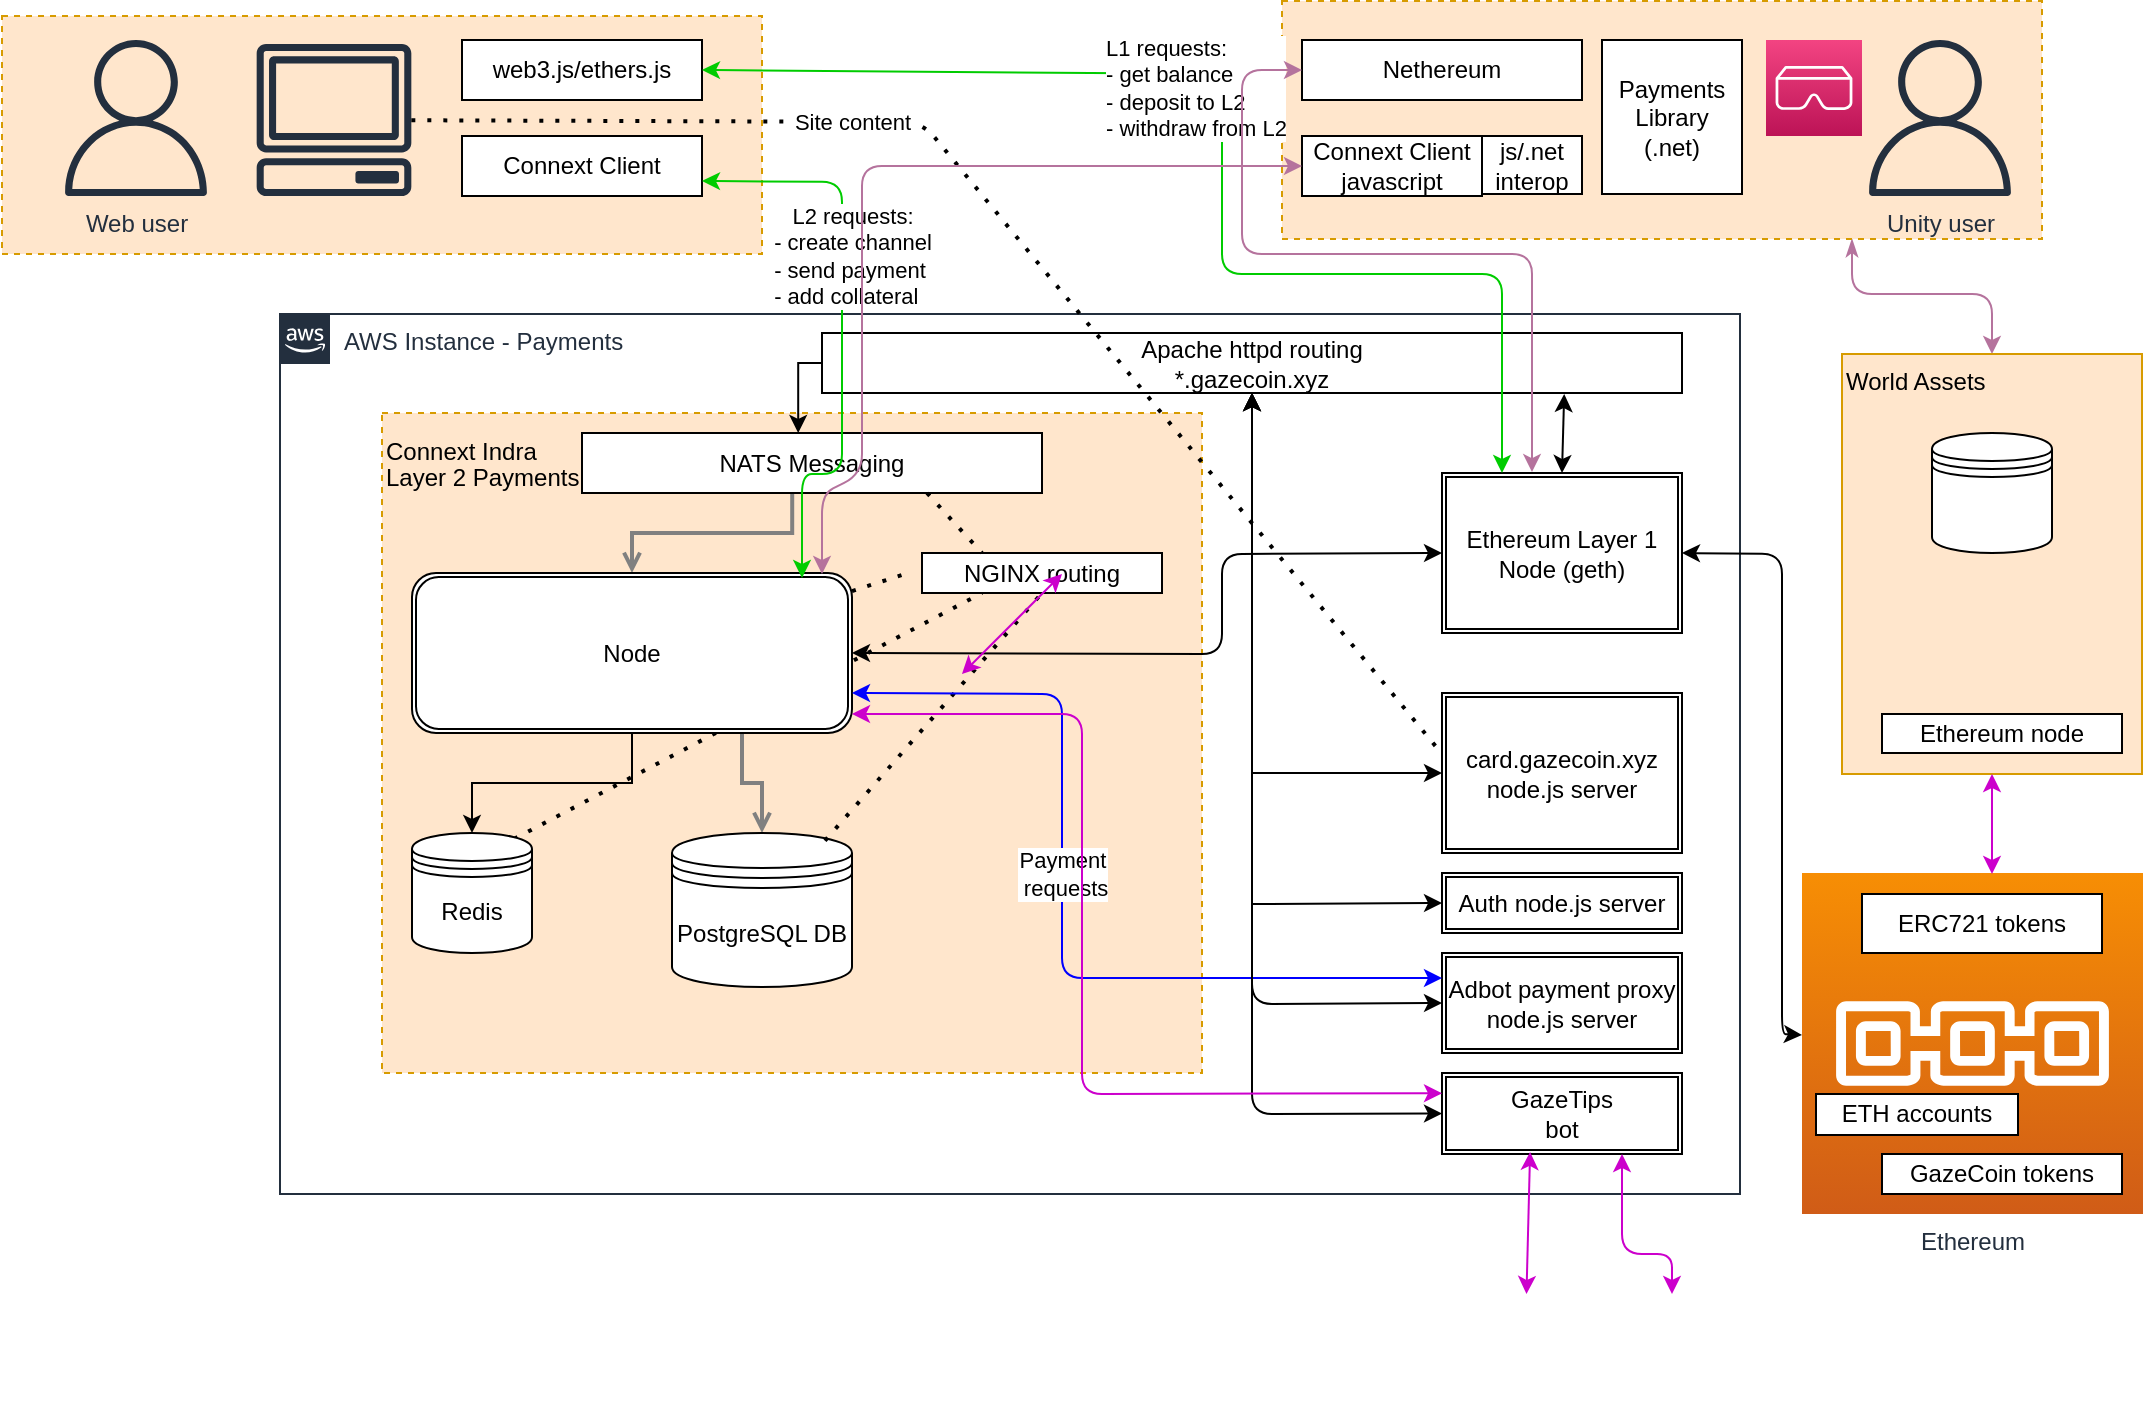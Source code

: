 <mxfile version="13.7.5" type="github">
  <diagram id="Ht1M8jgEwFfnCIfOTk4-" name="Page-1">
    <mxGraphModel dx="1180" dy="2350" grid="1" gridSize="10" guides="1" tooltips="1" connect="1" arrows="1" fold="1" page="1" pageScale="1" pageWidth="1169" pageHeight="827" math="0" shadow="0">
      <root>
        <mxCell id="0" />
        <mxCell id="1" parent="0" />
        <mxCell id="3GUSIG28P1bqkNb9e1wR-77" style="edgeStyle=orthogonalEdgeStyle;rounded=1;jumpStyle=sharp;orthogonalLoop=1;jettySize=auto;html=1;exitX=0.75;exitY=1;exitDx=0;exitDy=0;entryX=0.5;entryY=0;entryDx=0;entryDy=0;endArrow=classic;endFill=1;fontColor=#000000;startArrow=classicThin;startFill=1;strokeColor=#B5739D;" edge="1" parent="1" source="3GUSIG28P1bqkNb9e1wR-50" target="3GUSIG28P1bqkNb9e1wR-70">
          <mxGeometry relative="1" as="geometry">
            <Array as="points">
              <mxPoint x="1005" y="-700" />
              <mxPoint x="1075" y="-700" />
            </Array>
          </mxGeometry>
        </mxCell>
        <mxCell id="3GUSIG28P1bqkNb9e1wR-50" value="" style="rounded=0;whiteSpace=wrap;html=1;fillColor=#ffe6cc;strokeColor=#d79b00;dashed=1;" vertex="1" parent="1">
          <mxGeometry x="720" y="-846.5" width="380" height="119" as="geometry" />
        </mxCell>
        <mxCell id="3GUSIG28P1bqkNb9e1wR-44" value="" style="rounded=0;whiteSpace=wrap;html=1;fillColor=#ffe6cc;strokeColor=#d79b00;dashed=1;" vertex="1" parent="1">
          <mxGeometry x="80" y="-839" width="380" height="119" as="geometry" />
        </mxCell>
        <mxCell id="3GUSIG28P1bqkNb9e1wR-15" value="&lt;p style=&quot;line-height: 10%&quot;&gt;Connext Indra&lt;/p&gt;&lt;p style=&quot;line-height: 10%&quot;&gt;Layer 2 Payments&lt;/p&gt;" style="rounded=0;whiteSpace=wrap;html=1;align=left;horizontal=1;verticalAlign=top;fillColor=#ffe6cc;strokeColor=#d79b00;dashed=1;" vertex="1" parent="1">
          <mxGeometry x="270" y="-640.5" width="410" height="330" as="geometry" />
        </mxCell>
        <mxCell id="3GUSIG28P1bqkNb9e1wR-33" value="" style="endArrow=none;dashed=1;html=1;dashPattern=1 3;strokeWidth=2;fontColor=#000000;entryX=0.25;entryY=1;entryDx=0;entryDy=0;exitX=0.85;exitY=0.05;exitDx=0;exitDy=0;exitPerimeter=0;" edge="1" parent="1" source="3GUSIG28P1bqkNb9e1wR-5" target="3GUSIG28P1bqkNb9e1wR-30">
          <mxGeometry width="50" height="50" relative="1" as="geometry">
            <mxPoint x="562.5" y="-580.5" as="sourcePoint" />
            <mxPoint x="590" y="-550.5" as="targetPoint" />
          </mxGeometry>
        </mxCell>
        <mxCell id="UEzPUAAOIrF-is8g5C7q-175" value="AWS Instance - Payments" style="points=[[0,0],[0.25,0],[0.5,0],[0.75,0],[1,0],[1,0.25],[1,0.5],[1,0.75],[1,1],[0.75,1],[0.5,1],[0.25,1],[0,1],[0,0.75],[0,0.5],[0,0.25]];outlineConnect=0;gradientColor=none;html=1;whiteSpace=wrap;fontSize=12;fontStyle=0;shape=mxgraph.aws4.group;grIcon=mxgraph.aws4.group_aws_cloud_alt;strokeColor=#232F3E;fillColor=none;verticalAlign=top;align=left;spacingLeft=30;fontColor=#232F3E;dashed=0;labelBackgroundColor=#ffffff;" parent="1" vertex="1">
          <mxGeometry x="219" y="-690" width="730" height="440" as="geometry" />
        </mxCell>
        <mxCell id="UEzPUAAOIrF-is8g5C7q-195" style="edgeStyle=orthogonalEdgeStyle;rounded=0;orthogonalLoop=1;jettySize=auto;html=1;startArrow=none;startFill=0;endArrow=open;endFill=0;strokeColor=#808080;strokeWidth=2;exitX=0.75;exitY=1;exitDx=0;exitDy=0;entryX=0.5;entryY=0;entryDx=0;entryDy=0;" parent="1" source="3GUSIG28P1bqkNb9e1wR-1" target="3GUSIG28P1bqkNb9e1wR-3" edge="1">
          <mxGeometry relative="1" as="geometry">
            <mxPoint x="324" y="-610.9" as="sourcePoint" />
            <mxPoint x="570" y="-613" as="targetPoint" />
          </mxGeometry>
        </mxCell>
        <mxCell id="UEzPUAAOIrF-is8g5C7q-198" style="edgeStyle=orthogonalEdgeStyle;rounded=0;orthogonalLoop=1;jettySize=auto;html=1;startArrow=none;startFill=0;endArrow=open;endFill=0;strokeColor=#808080;strokeWidth=2;exitX=0.457;exitY=0.967;exitDx=0;exitDy=0;entryX=0.5;entryY=0;entryDx=0;entryDy=0;exitPerimeter=0;" parent="1" source="3GUSIG28P1bqkNb9e1wR-4" target="3GUSIG28P1bqkNb9e1wR-1" edge="1">
          <mxGeometry relative="1" as="geometry">
            <Array as="points" />
            <mxPoint x="570" y="-590" as="sourcePoint" />
            <mxPoint x="355" y="-400.5" as="targetPoint" />
          </mxGeometry>
        </mxCell>
        <mxCell id="3GUSIG28P1bqkNb9e1wR-8" style="edgeStyle=orthogonalEdgeStyle;rounded=0;orthogonalLoop=1;jettySize=auto;html=1;exitX=0.5;exitY=1;exitDx=0;exitDy=0;" edge="1" parent="1" source="3GUSIG28P1bqkNb9e1wR-1" target="3GUSIG28P1bqkNb9e1wR-5">
          <mxGeometry relative="1" as="geometry" />
        </mxCell>
        <mxCell id="3GUSIG28P1bqkNb9e1wR-1" value="Node" style="shape=ext;double=1;rounded=1;whiteSpace=wrap;html=1;" vertex="1" parent="1">
          <mxGeometry x="285" y="-560.5" width="220" height="80" as="geometry" />
        </mxCell>
        <mxCell id="3GUSIG28P1bqkNb9e1wR-3" value="PostgreSQL DB" style="shape=datastore;whiteSpace=wrap;html=1;" vertex="1" parent="1">
          <mxGeometry x="415" y="-430.5" width="90" height="77" as="geometry" />
        </mxCell>
        <mxCell id="3GUSIG28P1bqkNb9e1wR-4" value="NATS Messaging" style="rounded=0;whiteSpace=wrap;html=1;" vertex="1" parent="1">
          <mxGeometry x="370" y="-630.5" width="230" height="30" as="geometry" />
        </mxCell>
        <mxCell id="3GUSIG28P1bqkNb9e1wR-5" value="Redis" style="shape=datastore;whiteSpace=wrap;html=1;" vertex="1" parent="1">
          <mxGeometry x="285" y="-430.5" width="60" height="60" as="geometry" />
        </mxCell>
        <mxCell id="3GUSIG28P1bqkNb9e1wR-14" style="edgeStyle=orthogonalEdgeStyle;rounded=0;orthogonalLoop=1;jettySize=auto;html=1;exitX=0;exitY=0.5;exitDx=0;exitDy=0;entryX=0.47;entryY=0;entryDx=0;entryDy=0;entryPerimeter=0;endArrow=classic;endFill=1;" edge="1" parent="1" source="3GUSIG28P1bqkNb9e1wR-11" target="3GUSIG28P1bqkNb9e1wR-4">
          <mxGeometry relative="1" as="geometry" />
        </mxCell>
        <mxCell id="3GUSIG28P1bqkNb9e1wR-11" value="Apache httpd routing&lt;br&gt;*.gazecoin.xyz" style="rounded=0;whiteSpace=wrap;html=1;" vertex="1" parent="1">
          <mxGeometry x="490" y="-680.5" width="430" height="30" as="geometry" />
        </mxCell>
        <mxCell id="3GUSIG28P1bqkNb9e1wR-16" value="Ethereum Layer 1 Node (geth)" style="shape=ext;double=1;rounded=0;whiteSpace=wrap;html=1;" vertex="1" parent="1">
          <mxGeometry x="800" y="-610.5" width="120" height="80" as="geometry" />
        </mxCell>
        <mxCell id="3GUSIG28P1bqkNb9e1wR-18" value="Ethereum" style="outlineConnect=0;fontColor=#232F3E;gradientColor=#F78E04;gradientDirection=north;fillColor=#D05C17;strokeColor=#ffffff;dashed=0;verticalLabelPosition=bottom;verticalAlign=top;align=center;html=1;fontSize=12;fontStyle=0;aspect=fixed;shape=mxgraph.aws4.resourceIcon;resIcon=mxgraph.aws4.blockchain;" vertex="1" parent="1">
          <mxGeometry x="980" y="-410.5" width="170.5" height="170.5" as="geometry" />
        </mxCell>
        <mxCell id="3GUSIG28P1bqkNb9e1wR-19" value="" style="endArrow=classic;startArrow=classic;html=1;fontColor=#000000;exitX=1;exitY=0.5;exitDx=0;exitDy=0;" edge="1" parent="1" source="3GUSIG28P1bqkNb9e1wR-16" target="3GUSIG28P1bqkNb9e1wR-18">
          <mxGeometry width="50" height="50" relative="1" as="geometry">
            <mxPoint x="560" y="-480.5" as="sourcePoint" />
            <mxPoint x="610" y="-530.5" as="targetPoint" />
            <Array as="points">
              <mxPoint x="970" y="-570" />
              <mxPoint x="970" y="-330" />
            </Array>
          </mxGeometry>
        </mxCell>
        <mxCell id="3GUSIG28P1bqkNb9e1wR-20" value="card.gazecoin.xyz node.js server" style="shape=ext;double=1;rounded=0;whiteSpace=wrap;html=1;fontColor=#000000;" vertex="1" parent="1">
          <mxGeometry x="800" y="-500.5" width="120" height="80" as="geometry" />
        </mxCell>
        <mxCell id="3GUSIG28P1bqkNb9e1wR-21" value="" style="endArrow=classic;startArrow=classic;html=1;fontColor=#000000;entryX=0.5;entryY=1;entryDx=0;entryDy=0;exitX=0;exitY=0.5;exitDx=0;exitDy=0;edgeStyle=orthogonalEdgeStyle;rounded=0;" edge="1" parent="1" source="3GUSIG28P1bqkNb9e1wR-20" target="3GUSIG28P1bqkNb9e1wR-11">
          <mxGeometry width="50" height="50" relative="1" as="geometry">
            <mxPoint x="560" y="-480.5" as="sourcePoint" />
            <mxPoint x="610" y="-530.5" as="targetPoint" />
          </mxGeometry>
        </mxCell>
        <mxCell id="3GUSIG28P1bqkNb9e1wR-24" value="" style="endArrow=classic;startArrow=classic;html=1;fontColor=#000000;entryX=0.863;entryY=1.017;entryDx=0;entryDy=0;entryPerimeter=0;exitX=0.5;exitY=0;exitDx=0;exitDy=0;" edge="1" parent="1" source="3GUSIG28P1bqkNb9e1wR-16" target="3GUSIG28P1bqkNb9e1wR-11">
          <mxGeometry width="50" height="50" relative="1" as="geometry">
            <mxPoint x="560" y="-480.5" as="sourcePoint" />
            <mxPoint x="610" y="-530.5" as="targetPoint" />
          </mxGeometry>
        </mxCell>
        <mxCell id="3GUSIG28P1bqkNb9e1wR-25" value="Auth node.js server" style="shape=ext;double=1;rounded=0;whiteSpace=wrap;html=1;fontColor=#000000;" vertex="1" parent="1">
          <mxGeometry x="800" y="-410.5" width="120" height="30" as="geometry" />
        </mxCell>
        <mxCell id="3GUSIG28P1bqkNb9e1wR-26" value="Adbot payment proxy&lt;br&gt;node.js server" style="shape=ext;double=1;rounded=0;whiteSpace=wrap;html=1;fontColor=#000000;" vertex="1" parent="1">
          <mxGeometry x="800" y="-370.5" width="120" height="50" as="geometry" />
        </mxCell>
        <mxCell id="3GUSIG28P1bqkNb9e1wR-27" value="" style="endArrow=classic;startArrow=classic;html=1;fontColor=#000000;exitX=0;exitY=0.5;exitDx=0;exitDy=0;rounded=0;entryX=0.5;entryY=1;entryDx=0;entryDy=0;" edge="1" parent="1" source="3GUSIG28P1bqkNb9e1wR-25" target="3GUSIG28P1bqkNb9e1wR-11">
          <mxGeometry width="50" height="50" relative="1" as="geometry">
            <mxPoint x="560" y="-500.5" as="sourcePoint" />
            <mxPoint x="780" y="-650.5" as="targetPoint" />
            <Array as="points">
              <mxPoint x="705" y="-395" />
            </Array>
          </mxGeometry>
        </mxCell>
        <mxCell id="3GUSIG28P1bqkNb9e1wR-29" value="" style="endArrow=classic;startArrow=classic;html=1;fontColor=#000000;exitX=0;exitY=0.5;exitDx=0;exitDy=0;entryX=0.5;entryY=1;entryDx=0;entryDy=0;" edge="1" parent="1" source="3GUSIG28P1bqkNb9e1wR-26" target="3GUSIG28P1bqkNb9e1wR-11">
          <mxGeometry width="50" height="50" relative="1" as="geometry">
            <mxPoint x="560" y="-500.5" as="sourcePoint" />
            <mxPoint x="780" y="-650.5" as="targetPoint" />
            <Array as="points">
              <mxPoint x="705" y="-345" />
            </Array>
          </mxGeometry>
        </mxCell>
        <mxCell id="3GUSIG28P1bqkNb9e1wR-30" value="NGINX routing" style="rounded=0;whiteSpace=wrap;html=1;" vertex="1" parent="1">
          <mxGeometry x="540" y="-570.5" width="120" height="20" as="geometry" />
        </mxCell>
        <mxCell id="3GUSIG28P1bqkNb9e1wR-31" value="" style="endArrow=none;dashed=1;html=1;dashPattern=1 3;strokeWidth=2;fontColor=#000000;entryX=0.25;entryY=0;entryDx=0;entryDy=0;exitX=0.75;exitY=1;exitDx=0;exitDy=0;" edge="1" parent="1" source="3GUSIG28P1bqkNb9e1wR-4" target="3GUSIG28P1bqkNb9e1wR-30">
          <mxGeometry width="50" height="50" relative="1" as="geometry">
            <mxPoint x="560" y="-500.5" as="sourcePoint" />
            <mxPoint x="610" y="-550.5" as="targetPoint" />
          </mxGeometry>
        </mxCell>
        <mxCell id="3GUSIG28P1bqkNb9e1wR-32" value="" style="endArrow=none;dashed=1;html=1;dashPattern=1 3;strokeWidth=2;fontColor=#000000;entryX=-0.058;entryY=0.5;entryDx=0;entryDy=0;exitX=1;exitY=0.113;exitDx=0;exitDy=0;entryPerimeter=0;exitPerimeter=0;" edge="1" parent="1" source="3GUSIG28P1bqkNb9e1wR-1" target="3GUSIG28P1bqkNb9e1wR-30">
          <mxGeometry width="50" height="50" relative="1" as="geometry">
            <mxPoint x="552.5" y="-590.5" as="sourcePoint" />
            <mxPoint x="580" y="-560.5" as="targetPoint" />
          </mxGeometry>
        </mxCell>
        <mxCell id="3GUSIG28P1bqkNb9e1wR-34" value="" style="endArrow=none;dashed=1;html=1;dashPattern=1 3;strokeWidth=2;fontColor=#000000;entryX=0.5;entryY=1;entryDx=0;entryDy=0;exitX=0.85;exitY=0.05;exitDx=0;exitDy=0;exitPerimeter=0;" edge="1" parent="1" source="3GUSIG28P1bqkNb9e1wR-3" target="3GUSIG28P1bqkNb9e1wR-30">
          <mxGeometry width="50" height="50" relative="1" as="geometry">
            <mxPoint x="572.5" y="-570.5" as="sourcePoint" />
            <mxPoint x="600" y="-540.5" as="targetPoint" />
          </mxGeometry>
        </mxCell>
        <mxCell id="3GUSIG28P1bqkNb9e1wR-35" value="" style="endArrow=classic;startArrow=classic;html=1;fontColor=#000000;exitX=1;exitY=0.5;exitDx=0;exitDy=0;entryX=0;entryY=0.5;entryDx=0;entryDy=0;" edge="1" parent="1" source="3GUSIG28P1bqkNb9e1wR-1" target="3GUSIG28P1bqkNb9e1wR-16">
          <mxGeometry width="50" height="50" relative="1" as="geometry">
            <mxPoint x="560" y="-500.5" as="sourcePoint" />
            <mxPoint x="610" y="-550.5" as="targetPoint" />
            <Array as="points">
              <mxPoint x="690" y="-520" />
              <mxPoint x="690" y="-570" />
            </Array>
          </mxGeometry>
        </mxCell>
        <mxCell id="3GUSIG28P1bqkNb9e1wR-38" value="" style="outlineConnect=0;fontColor=#232F3E;gradientColor=none;fillColor=#232F3E;strokeColor=none;dashed=0;verticalLabelPosition=bottom;verticalAlign=top;align=center;html=1;fontSize=12;fontStyle=0;aspect=fixed;pointerEvents=1;shape=mxgraph.aws4.client;" vertex="1" parent="1">
          <mxGeometry x="207" y="-825" width="78" height="76" as="geometry" />
        </mxCell>
        <mxCell id="3GUSIG28P1bqkNb9e1wR-39" value="Unity user" style="outlineConnect=0;fontColor=#232F3E;gradientColor=none;fillColor=#232F3E;strokeColor=none;dashed=0;verticalLabelPosition=bottom;verticalAlign=top;align=center;html=1;fontSize=12;fontStyle=0;aspect=fixed;pointerEvents=1;shape=mxgraph.aws4.user;" vertex="1" parent="1">
          <mxGeometry x="1010" y="-827" width="78" height="78" as="geometry" />
        </mxCell>
        <mxCell id="3GUSIG28P1bqkNb9e1wR-40" value="Web user" style="outlineConnect=0;fontColor=#232F3E;gradientColor=none;fillColor=#232F3E;strokeColor=none;dashed=0;verticalLabelPosition=bottom;verticalAlign=top;align=center;html=1;fontSize=12;fontStyle=0;aspect=fixed;pointerEvents=1;shape=mxgraph.aws4.user;" vertex="1" parent="1">
          <mxGeometry x="108" y="-827" width="78" height="78" as="geometry" />
        </mxCell>
        <mxCell id="3GUSIG28P1bqkNb9e1wR-41" value="" style="endArrow=none;dashed=1;html=1;dashPattern=1 3;strokeWidth=2;fontColor=#000000;entryX=0;entryY=0.381;entryDx=0;entryDy=0;entryPerimeter=0;" edge="1" parent="1" source="3GUSIG28P1bqkNb9e1wR-38" target="3GUSIG28P1bqkNb9e1wR-20">
          <mxGeometry width="50" height="50" relative="1" as="geometry">
            <mxPoint x="560" y="-700" as="sourcePoint" />
            <mxPoint x="610" y="-750" as="targetPoint" />
            <Array as="points">
              <mxPoint x="540" y="-786" />
            </Array>
          </mxGeometry>
        </mxCell>
        <mxCell id="3GUSIG28P1bqkNb9e1wR-42" value="Site content" style="edgeLabel;html=1;align=center;verticalAlign=middle;resizable=0;points=[];fontColor=#000000;" vertex="1" connectable="0" parent="3GUSIG28P1bqkNb9e1wR-41">
          <mxGeometry x="0.437" relative="1" as="geometry">
            <mxPoint x="-175.94" y="-172.28" as="offset" />
          </mxGeometry>
        </mxCell>
        <mxCell id="3GUSIG28P1bqkNb9e1wR-43" value="Connext Client" style="rounded=0;whiteSpace=wrap;html=1;fontColor=#000000;" vertex="1" parent="1">
          <mxGeometry x="310" y="-779" width="120" height="30" as="geometry" />
        </mxCell>
        <mxCell id="3GUSIG28P1bqkNb9e1wR-45" value="" style="endArrow=classic;startArrow=classic;html=1;fontColor=#000000;exitX=1;exitY=0.75;exitDx=0;exitDy=0;fillColor=#e1d5e7;strokeColor=#00CC00;" edge="1" parent="1" source="3GUSIG28P1bqkNb9e1wR-43">
          <mxGeometry width="50" height="50" relative="1" as="geometry">
            <mxPoint x="560" y="-490" as="sourcePoint" />
            <mxPoint x="480" y="-558" as="targetPoint" />
            <Array as="points">
              <mxPoint x="500" y="-756" />
              <mxPoint x="500" y="-610" />
              <mxPoint x="480" y="-610" />
              <mxPoint x="480" y="-580" />
              <mxPoint x="480" y="-558" />
            </Array>
          </mxGeometry>
        </mxCell>
        <mxCell id="3GUSIG28P1bqkNb9e1wR-46" value="L2 requests:&lt;br&gt;- create channel&lt;br&gt;&lt;div style=&quot;text-align: left&quot;&gt;- send payment&lt;/div&gt;&lt;div style=&quot;text-align: left&quot;&gt;- add collateral&lt;/div&gt;" style="edgeLabel;html=1;align=center;verticalAlign=middle;resizable=0;points=[];fontColor=#000000;" vertex="1" connectable="0" parent="3GUSIG28P1bqkNb9e1wR-45">
          <mxGeometry x="-0.109" y="1" relative="1" as="geometry">
            <mxPoint x="4" y="-22" as="offset" />
          </mxGeometry>
        </mxCell>
        <mxCell id="3GUSIG28P1bqkNb9e1wR-47" value="web3.js/ethers.js" style="rounded=0;whiteSpace=wrap;html=1;fontColor=#000000;" vertex="1" parent="1">
          <mxGeometry x="310" y="-827" width="120" height="30" as="geometry" />
        </mxCell>
        <mxCell id="3GUSIG28P1bqkNb9e1wR-48" value="" style="endArrow=classic;startArrow=classic;html=1;fontColor=#000000;exitX=1;exitY=0.5;exitDx=0;exitDy=0;fillColor=#e1d5e7;strokeColor=#00CC00;entryX=0.25;entryY=0;entryDx=0;entryDy=0;" edge="1" parent="1" source="3GUSIG28P1bqkNb9e1wR-47" target="3GUSIG28P1bqkNb9e1wR-16">
          <mxGeometry width="50" height="50" relative="1" as="geometry">
            <mxPoint x="440" y="-746.5" as="sourcePoint" />
            <mxPoint x="860" y="-810" as="targetPoint" />
            <Array as="points">
              <mxPoint x="690" y="-810" />
              <mxPoint x="690" y="-710" />
              <mxPoint x="830" y="-710" />
            </Array>
          </mxGeometry>
        </mxCell>
        <mxCell id="3GUSIG28P1bqkNb9e1wR-49" value="L1 requests:&lt;br&gt;&lt;div&gt;- get balance&lt;/div&gt;&lt;div&gt;- deposit to L2&lt;/div&gt;&lt;div&gt;- withdraw from L2&lt;/div&gt;" style="edgeLabel;html=1;align=left;verticalAlign=middle;resizable=0;points=[];fontColor=#000000;" vertex="1" connectable="0" parent="3GUSIG28P1bqkNb9e1wR-48">
          <mxGeometry x="-0.109" y="1" relative="1" as="geometry">
            <mxPoint x="-61" y="0.01" as="offset" />
          </mxGeometry>
        </mxCell>
        <mxCell id="3GUSIG28P1bqkNb9e1wR-51" value="" style="outlineConnect=0;fontColor=#232F3E;gradientColor=#F34482;gradientDirection=north;fillColor=#BC1356;strokeColor=#ffffff;dashed=0;verticalLabelPosition=bottom;verticalAlign=top;align=center;html=1;fontSize=12;fontStyle=0;aspect=fixed;shape=mxgraph.aws4.resourceIcon;resIcon=mxgraph.aws4.ar_vr;" vertex="1" parent="1">
          <mxGeometry x="962" y="-827" width="48" height="48" as="geometry" />
        </mxCell>
        <mxCell id="3GUSIG28P1bqkNb9e1wR-52" value="Connext Client javascript" style="rounded=0;whiteSpace=wrap;html=1;fontColor=#000000;" vertex="1" parent="1">
          <mxGeometry x="730" y="-779" width="90" height="30" as="geometry" />
        </mxCell>
        <mxCell id="3GUSIG28P1bqkNb9e1wR-53" value="Nethereum" style="rounded=0;whiteSpace=wrap;html=1;fontColor=#000000;" vertex="1" parent="1">
          <mxGeometry x="730" y="-827" width="140" height="30" as="geometry" />
        </mxCell>
        <mxCell id="3GUSIG28P1bqkNb9e1wR-56" value="" style="endArrow=classic;startArrow=classic;html=1;fontColor=#000000;exitX=0;exitY=0.5;exitDx=0;exitDy=0;fillColor=#e1d5e7;entryX=0.375;entryY=-0.006;entryDx=0;entryDy=0;entryPerimeter=0;strokeColor=#B5739D;" edge="1" source="3GUSIG28P1bqkNb9e1wR-53" parent="1" target="3GUSIG28P1bqkNb9e1wR-16">
          <mxGeometry width="50" height="50" relative="1" as="geometry">
            <mxPoint x="698" y="-789" as="sourcePoint" />
            <mxPoint x="1088" y="-653" as="targetPoint" />
            <Array as="points">
              <mxPoint x="700" y="-812" />
              <mxPoint x="700" y="-720" />
              <mxPoint x="845" y="-720" />
            </Array>
          </mxGeometry>
        </mxCell>
        <mxCell id="3GUSIG28P1bqkNb9e1wR-54" value="" style="endArrow=classic;startArrow=classic;html=1;fontColor=#000000;exitX=0;exitY=0.5;exitDx=0;exitDy=0;fillColor=#e1d5e7;strokeColor=#B5739D;" edge="1" source="3GUSIG28P1bqkNb9e1wR-52" parent="1">
          <mxGeometry width="50" height="50" relative="1" as="geometry">
            <mxPoint x="818" y="-532.5" as="sourcePoint" />
            <mxPoint x="490" y="-560" as="targetPoint" />
            <Array as="points">
              <mxPoint x="510" y="-764" />
              <mxPoint x="510" y="-610" />
              <mxPoint x="490" y="-600" />
              <mxPoint x="490" y="-560" />
            </Array>
          </mxGeometry>
        </mxCell>
        <mxCell id="3GUSIG28P1bqkNb9e1wR-58" value="js/.net interop" style="rounded=0;whiteSpace=wrap;html=1;fontColor=#000000;" vertex="1" parent="1">
          <mxGeometry x="820" y="-779" width="50" height="29" as="geometry" />
        </mxCell>
        <mxCell id="3GUSIG28P1bqkNb9e1wR-59" value="Payments&lt;br&gt;Library (.net)" style="rounded=0;whiteSpace=wrap;html=1;fontColor=#000000;" vertex="1" parent="1">
          <mxGeometry x="880" y="-827" width="70" height="77" as="geometry" />
        </mxCell>
        <mxCell id="3GUSIG28P1bqkNb9e1wR-60" value="" style="endArrow=classic;startArrow=classic;html=1;fontColor=#000000;entryX=0;entryY=0.25;entryDx=0;entryDy=0;exitX=1;exitY=0.75;exitDx=0;exitDy=0;strokeColor=#0000FF;" edge="1" parent="1" source="3GUSIG28P1bqkNb9e1wR-1" target="3GUSIG28P1bqkNb9e1wR-26">
          <mxGeometry width="50" height="50" relative="1" as="geometry">
            <mxPoint x="560" y="-530" as="sourcePoint" />
            <mxPoint x="610" y="-580" as="targetPoint" />
            <Array as="points">
              <mxPoint x="610" y="-500" />
              <mxPoint x="610" y="-358" />
            </Array>
          </mxGeometry>
        </mxCell>
        <mxCell id="3GUSIG28P1bqkNb9e1wR-61" value="Payment&lt;br&gt;&amp;nbsp;requests" style="edgeLabel;html=1;align=center;verticalAlign=middle;resizable=0;points=[];fontColor=#000000;" vertex="1" connectable="0" parent="3GUSIG28P1bqkNb9e1wR-60">
          <mxGeometry x="0.03" relative="1" as="geometry">
            <mxPoint y="-30.5" as="offset" />
          </mxGeometry>
        </mxCell>
        <mxCell id="3GUSIG28P1bqkNb9e1wR-62" value="GazeTips&lt;br&gt;bot" style="shape=ext;double=1;rounded=0;whiteSpace=wrap;html=1;fontColor=#000000;" vertex="1" parent="1">
          <mxGeometry x="800" y="-310.5" width="120" height="40.5" as="geometry" />
        </mxCell>
        <mxCell id="3GUSIG28P1bqkNb9e1wR-63" value="" style="endArrow=classic;startArrow=classic;html=1;fontColor=#000000;entryX=0.5;entryY=1;entryDx=0;entryDy=0;exitX=0;exitY=0.5;exitDx=0;exitDy=0;" edge="1" parent="1" source="3GUSIG28P1bqkNb9e1wR-62" target="3GUSIG28P1bqkNb9e1wR-11">
          <mxGeometry width="50" height="50" relative="1" as="geometry">
            <mxPoint x="560" y="-540" as="sourcePoint" />
            <mxPoint x="610" y="-590" as="targetPoint" />
            <Array as="points">
              <mxPoint x="705" y="-290" />
            </Array>
          </mxGeometry>
        </mxCell>
        <mxCell id="3GUSIG28P1bqkNb9e1wR-64" value="" style="endArrow=classic;startArrow=classic;html=1;fontColor=#000000;entryX=0;entryY=0.25;entryDx=0;entryDy=0;strokeColor=#CC00CC;" edge="1" parent="1" target="3GUSIG28P1bqkNb9e1wR-62">
          <mxGeometry width="50" height="50" relative="1" as="geometry">
            <mxPoint x="505" y="-490" as="sourcePoint" />
            <mxPoint x="810" y="-348" as="targetPoint" />
            <Array as="points">
              <mxPoint x="620" y="-490" />
              <mxPoint x="620" y="-300" />
            </Array>
          </mxGeometry>
        </mxCell>
        <mxCell id="3GUSIG28P1bqkNb9e1wR-66" value="" style="shape=image;html=1;verticalAlign=top;verticalLabelPosition=bottom;labelBackgroundColor=#ffffff;imageAspect=0;aspect=fixed;image=https://cdn0.iconfinder.com/data/icons/social-flat-rounded-rects/512/telegram-128.png;fontColor=#000000;" vertex="1" parent="1">
          <mxGeometry x="890" y="-200" width="50" height="50" as="geometry" />
        </mxCell>
        <mxCell id="3GUSIG28P1bqkNb9e1wR-67" value="" style="shape=image;html=1;verticalAlign=top;verticalLabelPosition=bottom;labelBackgroundColor=#ffffff;imageAspect=0;aspect=fixed;image=https://cdn0.iconfinder.com/data/icons/free-social-media-set/24/discord-128.png;fontColor=#000000;" vertex="1" parent="1">
          <mxGeometry x="812" y="-200" width="59" height="59" as="geometry" />
        </mxCell>
        <mxCell id="3GUSIG28P1bqkNb9e1wR-68" value="" style="endArrow=classic;startArrow=classic;html=1;strokeColor=#CC00CC;fontColor=#000000;exitX=0.367;exitY=0.975;exitDx=0;exitDy=0;exitPerimeter=0;" edge="1" parent="1" source="3GUSIG28P1bqkNb9e1wR-62" target="3GUSIG28P1bqkNb9e1wR-67">
          <mxGeometry width="50" height="50" relative="1" as="geometry">
            <mxPoint x="560" y="-440" as="sourcePoint" />
            <mxPoint x="610" y="-490" as="targetPoint" />
          </mxGeometry>
        </mxCell>
        <mxCell id="3GUSIG28P1bqkNb9e1wR-69" value="" style="endArrow=classic;startArrow=classic;html=1;strokeColor=#CC00CC;fontColor=#000000;exitX=0.75;exitY=1;exitDx=0;exitDy=0;entryX=0.5;entryY=0;entryDx=0;entryDy=0;" edge="1" parent="1" source="3GUSIG28P1bqkNb9e1wR-62" target="3GUSIG28P1bqkNb9e1wR-66">
          <mxGeometry width="50" height="50" relative="1" as="geometry">
            <mxPoint x="854.04" y="-261.012" as="sourcePoint" />
            <mxPoint x="852.245" y="-190" as="targetPoint" />
            <Array as="points">
              <mxPoint x="890" y="-220" />
              <mxPoint x="915" y="-220" />
            </Array>
          </mxGeometry>
        </mxCell>
        <mxCell id="3GUSIG28P1bqkNb9e1wR-70" value="World Assets" style="rounded=0;whiteSpace=wrap;html=1;fillColor=#ffe6cc;strokeColor=#d79b00;align=left;horizontal=1;verticalAlign=top;" vertex="1" parent="1">
          <mxGeometry x="1000" y="-670" width="150" height="210" as="geometry" />
        </mxCell>
        <mxCell id="3GUSIG28P1bqkNb9e1wR-71" value="" style="shape=datastore;whiteSpace=wrap;html=1;fontColor=#000000;" vertex="1" parent="1">
          <mxGeometry x="1045" y="-630.5" width="60" height="60" as="geometry" />
        </mxCell>
        <mxCell id="3GUSIG28P1bqkNb9e1wR-72" value="ERC721 tokens" style="rounded=0;whiteSpace=wrap;html=1;fontColor=#000000;" vertex="1" parent="1">
          <mxGeometry x="1010" y="-400" width="120" height="29.5" as="geometry" />
        </mxCell>
        <mxCell id="3GUSIG28P1bqkNb9e1wR-73" value="GazeCoin tokens" style="rounded=0;whiteSpace=wrap;html=1;fontColor=#000000;" vertex="1" parent="1">
          <mxGeometry x="1020" y="-270" width="120" height="20" as="geometry" />
        </mxCell>
        <mxCell id="3GUSIG28P1bqkNb9e1wR-74" value="ETH accounts" style="rounded=0;whiteSpace=wrap;html=1;fontColor=#000000;" vertex="1" parent="1">
          <mxGeometry x="987" y="-300" width="101" height="20.5" as="geometry" />
        </mxCell>
        <mxCell id="3GUSIG28P1bqkNb9e1wR-75" value="Ethereum node" style="rounded=0;whiteSpace=wrap;html=1;fontColor=#000000;" vertex="1" parent="1">
          <mxGeometry x="1020" y="-490" width="120" height="19.5" as="geometry" />
        </mxCell>
        <mxCell id="3GUSIG28P1bqkNb9e1wR-76" value="" style="endArrow=classic;startArrow=classic;html=1;strokeColor=#CC00CC;fontColor=#000000;" edge="1" parent="1">
          <mxGeometry width="50" height="50" relative="1" as="geometry">
            <mxPoint x="560" y="-510" as="sourcePoint" />
            <mxPoint x="610" y="-560" as="targetPoint" />
          </mxGeometry>
        </mxCell>
        <mxCell id="3GUSIG28P1bqkNb9e1wR-78" value="" style="endArrow=classic;startArrow=classic;html=1;strokeColor=#CC00CC;fontColor=#000000;entryX=0.5;entryY=1;entryDx=0;entryDy=0;" edge="1" parent="1" target="3GUSIG28P1bqkNb9e1wR-70">
          <mxGeometry width="50" height="50" relative="1" as="geometry">
            <mxPoint x="1075" y="-410" as="sourcePoint" />
            <mxPoint x="610" y="-560" as="targetPoint" />
            <Array as="points" />
          </mxGeometry>
        </mxCell>
      </root>
    </mxGraphModel>
  </diagram>
</mxfile>
